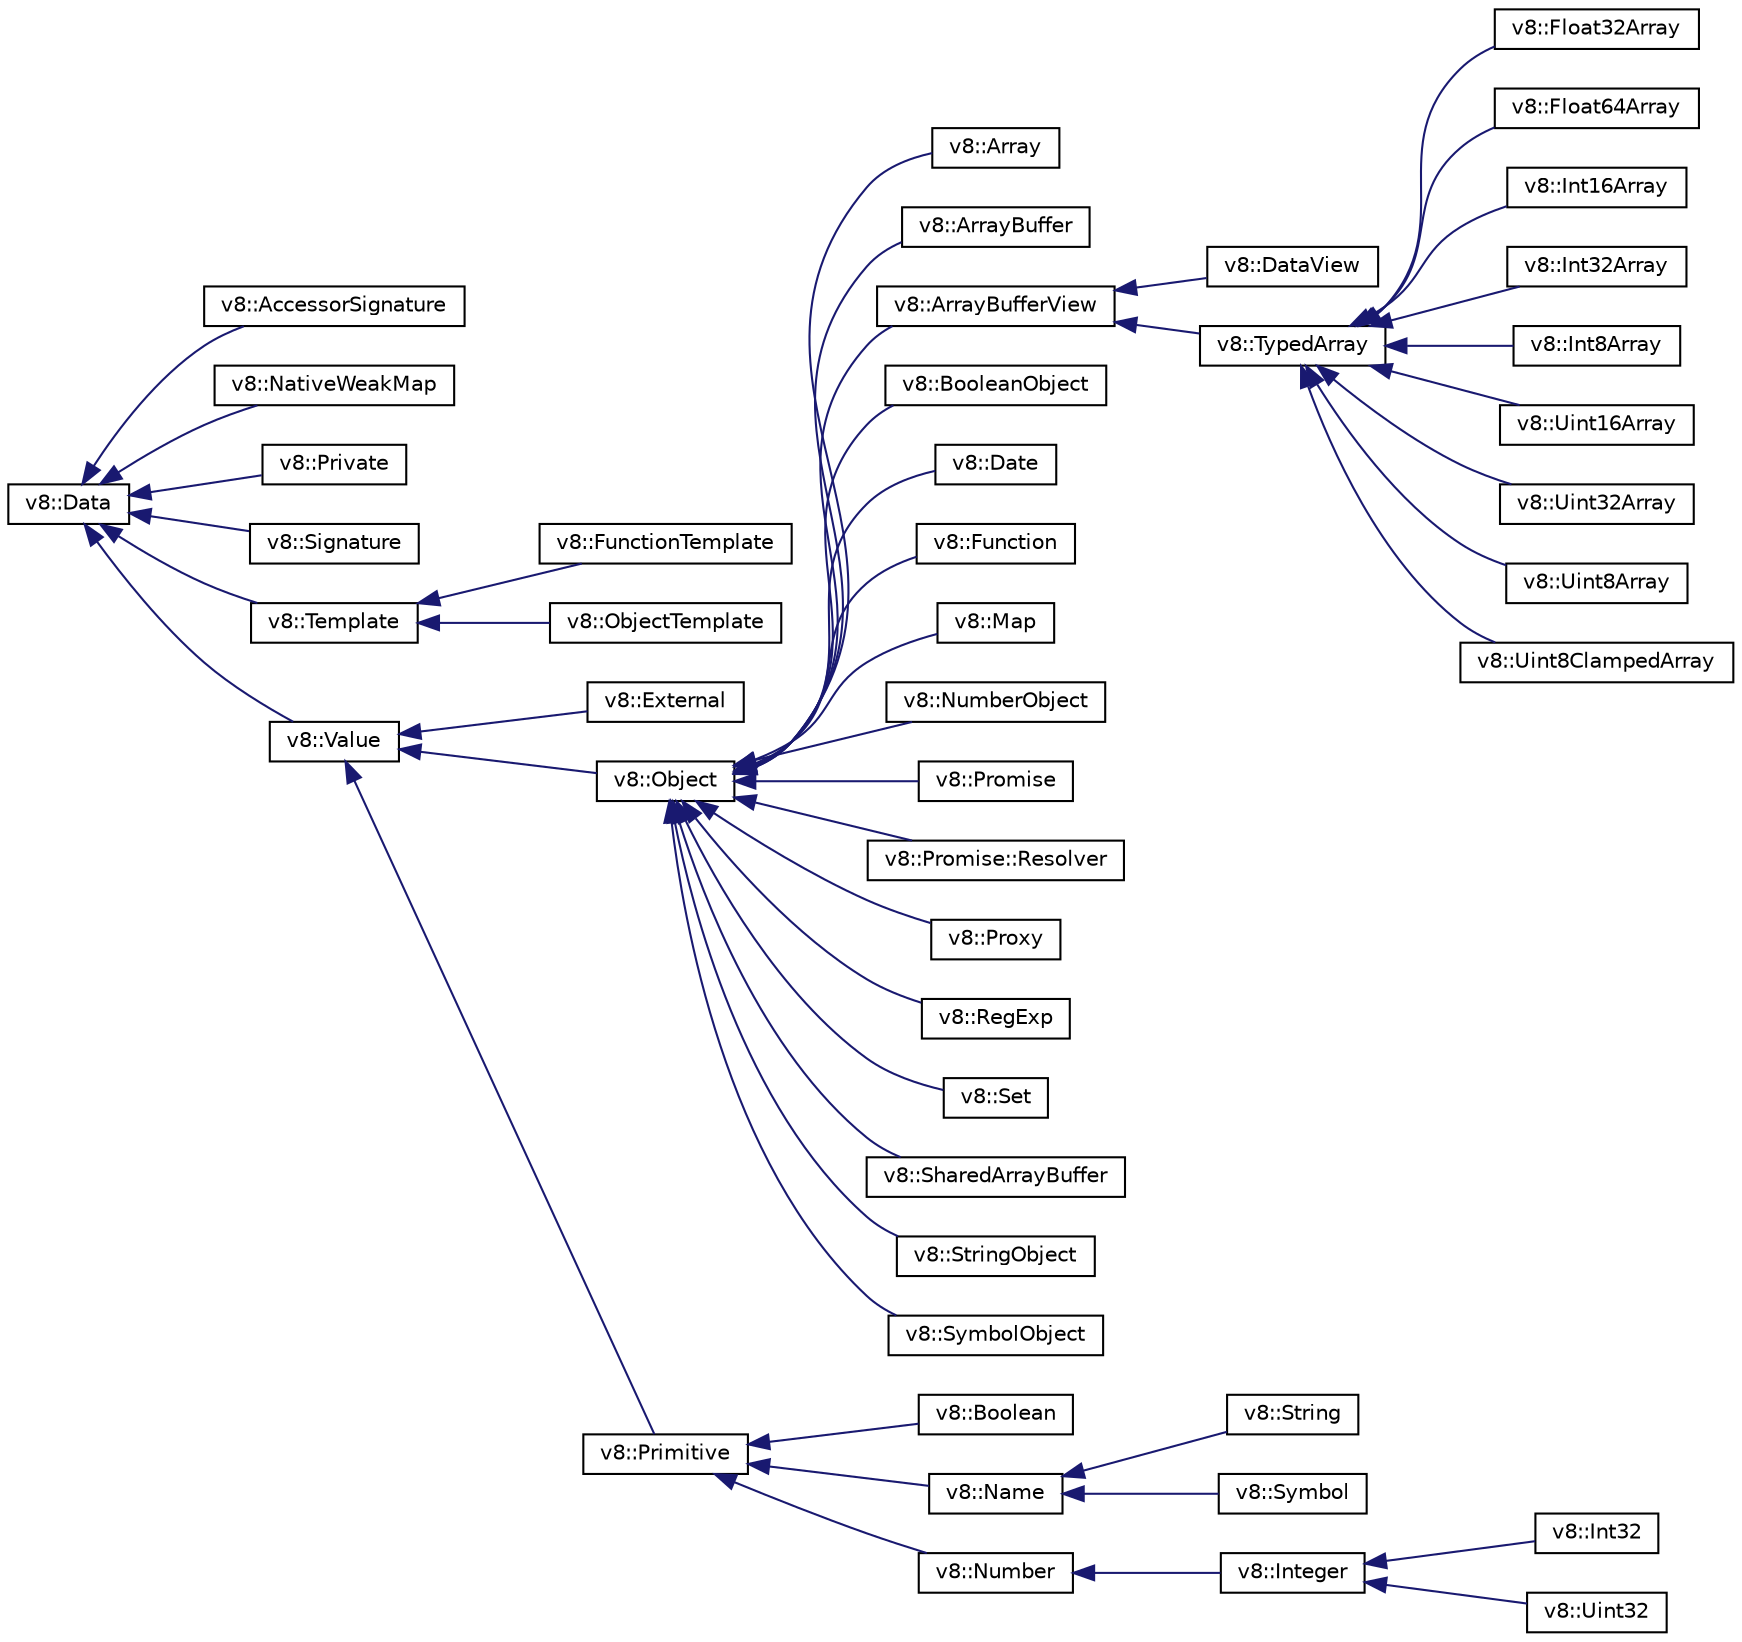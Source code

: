 digraph "Graphical Class Hierarchy"
{
  edge [fontname="Helvetica",fontsize="10",labelfontname="Helvetica",labelfontsize="10"];
  node [fontname="Helvetica",fontsize="10",shape=record];
  rankdir="LR";
  Node1 [label="v8::Data",height=0.2,width=0.4,color="black", fillcolor="white", style="filled",URL="$classv8_1_1Data.html"];
  Node1 -> Node2 [dir="back",color="midnightblue",fontsize="10",style="solid",fontname="Helvetica"];
  Node2 [label="v8::AccessorSignature",height=0.2,width=0.4,color="black", fillcolor="white", style="filled",URL="$classv8_1_1AccessorSignature.html"];
  Node1 -> Node3 [dir="back",color="midnightblue",fontsize="10",style="solid",fontname="Helvetica"];
  Node3 [label="v8::NativeWeakMap",height=0.2,width=0.4,color="black", fillcolor="white", style="filled",URL="$classv8_1_1NativeWeakMap.html"];
  Node1 -> Node4 [dir="back",color="midnightblue",fontsize="10",style="solid",fontname="Helvetica"];
  Node4 [label="v8::Private",height=0.2,width=0.4,color="black", fillcolor="white", style="filled",URL="$classv8_1_1Private.html"];
  Node1 -> Node5 [dir="back",color="midnightblue",fontsize="10",style="solid",fontname="Helvetica"];
  Node5 [label="v8::Signature",height=0.2,width=0.4,color="black", fillcolor="white", style="filled",URL="$classv8_1_1Signature.html"];
  Node1 -> Node6 [dir="back",color="midnightblue",fontsize="10",style="solid",fontname="Helvetica"];
  Node6 [label="v8::Template",height=0.2,width=0.4,color="black", fillcolor="white", style="filled",URL="$classv8_1_1Template.html"];
  Node6 -> Node7 [dir="back",color="midnightblue",fontsize="10",style="solid",fontname="Helvetica"];
  Node7 [label="v8::FunctionTemplate",height=0.2,width=0.4,color="black", fillcolor="white", style="filled",URL="$classv8_1_1FunctionTemplate.html"];
  Node6 -> Node8 [dir="back",color="midnightblue",fontsize="10",style="solid",fontname="Helvetica"];
  Node8 [label="v8::ObjectTemplate",height=0.2,width=0.4,color="black", fillcolor="white", style="filled",URL="$classv8_1_1ObjectTemplate.html"];
  Node1 -> Node9 [dir="back",color="midnightblue",fontsize="10",style="solid",fontname="Helvetica"];
  Node9 [label="v8::Value",height=0.2,width=0.4,color="black", fillcolor="white", style="filled",URL="$classv8_1_1Value.html"];
  Node9 -> Node10 [dir="back",color="midnightblue",fontsize="10",style="solid",fontname="Helvetica"];
  Node10 [label="v8::External",height=0.2,width=0.4,color="black", fillcolor="white", style="filled",URL="$classv8_1_1External.html"];
  Node9 -> Node11 [dir="back",color="midnightblue",fontsize="10",style="solid",fontname="Helvetica"];
  Node11 [label="v8::Object",height=0.2,width=0.4,color="black", fillcolor="white", style="filled",URL="$classv8_1_1Object.html"];
  Node11 -> Node12 [dir="back",color="midnightblue",fontsize="10",style="solid",fontname="Helvetica"];
  Node12 [label="v8::Array",height=0.2,width=0.4,color="black", fillcolor="white", style="filled",URL="$classv8_1_1Array.html"];
  Node11 -> Node13 [dir="back",color="midnightblue",fontsize="10",style="solid",fontname="Helvetica"];
  Node13 [label="v8::ArrayBuffer",height=0.2,width=0.4,color="black", fillcolor="white", style="filled",URL="$classv8_1_1ArrayBuffer.html"];
  Node11 -> Node14 [dir="back",color="midnightblue",fontsize="10",style="solid",fontname="Helvetica"];
  Node14 [label="v8::ArrayBufferView",height=0.2,width=0.4,color="black", fillcolor="white", style="filled",URL="$classv8_1_1ArrayBufferView.html"];
  Node14 -> Node15 [dir="back",color="midnightblue",fontsize="10",style="solid",fontname="Helvetica"];
  Node15 [label="v8::DataView",height=0.2,width=0.4,color="black", fillcolor="white", style="filled",URL="$classv8_1_1DataView.html"];
  Node14 -> Node16 [dir="back",color="midnightblue",fontsize="10",style="solid",fontname="Helvetica"];
  Node16 [label="v8::TypedArray",height=0.2,width=0.4,color="black", fillcolor="white", style="filled",URL="$classv8_1_1TypedArray.html"];
  Node16 -> Node17 [dir="back",color="midnightblue",fontsize="10",style="solid",fontname="Helvetica"];
  Node17 [label="v8::Float32Array",height=0.2,width=0.4,color="black", fillcolor="white", style="filled",URL="$classv8_1_1Float32Array.html"];
  Node16 -> Node18 [dir="back",color="midnightblue",fontsize="10",style="solid",fontname="Helvetica"];
  Node18 [label="v8::Float64Array",height=0.2,width=0.4,color="black", fillcolor="white", style="filled",URL="$classv8_1_1Float64Array.html"];
  Node16 -> Node19 [dir="back",color="midnightblue",fontsize="10",style="solid",fontname="Helvetica"];
  Node19 [label="v8::Int16Array",height=0.2,width=0.4,color="black", fillcolor="white", style="filled",URL="$classv8_1_1Int16Array.html"];
  Node16 -> Node20 [dir="back",color="midnightblue",fontsize="10",style="solid",fontname="Helvetica"];
  Node20 [label="v8::Int32Array",height=0.2,width=0.4,color="black", fillcolor="white", style="filled",URL="$classv8_1_1Int32Array.html"];
  Node16 -> Node21 [dir="back",color="midnightblue",fontsize="10",style="solid",fontname="Helvetica"];
  Node21 [label="v8::Int8Array",height=0.2,width=0.4,color="black", fillcolor="white", style="filled",URL="$classv8_1_1Int8Array.html"];
  Node16 -> Node22 [dir="back",color="midnightblue",fontsize="10",style="solid",fontname="Helvetica"];
  Node22 [label="v8::Uint16Array",height=0.2,width=0.4,color="black", fillcolor="white", style="filled",URL="$classv8_1_1Uint16Array.html"];
  Node16 -> Node23 [dir="back",color="midnightblue",fontsize="10",style="solid",fontname="Helvetica"];
  Node23 [label="v8::Uint32Array",height=0.2,width=0.4,color="black", fillcolor="white", style="filled",URL="$classv8_1_1Uint32Array.html"];
  Node16 -> Node24 [dir="back",color="midnightblue",fontsize="10",style="solid",fontname="Helvetica"];
  Node24 [label="v8::Uint8Array",height=0.2,width=0.4,color="black", fillcolor="white", style="filled",URL="$classv8_1_1Uint8Array.html"];
  Node16 -> Node25 [dir="back",color="midnightblue",fontsize="10",style="solid",fontname="Helvetica"];
  Node25 [label="v8::Uint8ClampedArray",height=0.2,width=0.4,color="black", fillcolor="white", style="filled",URL="$classv8_1_1Uint8ClampedArray.html"];
  Node11 -> Node26 [dir="back",color="midnightblue",fontsize="10",style="solid",fontname="Helvetica"];
  Node26 [label="v8::BooleanObject",height=0.2,width=0.4,color="black", fillcolor="white", style="filled",URL="$classv8_1_1BooleanObject.html"];
  Node11 -> Node27 [dir="back",color="midnightblue",fontsize="10",style="solid",fontname="Helvetica"];
  Node27 [label="v8::Date",height=0.2,width=0.4,color="black", fillcolor="white", style="filled",URL="$classv8_1_1Date.html"];
  Node11 -> Node28 [dir="back",color="midnightblue",fontsize="10",style="solid",fontname="Helvetica"];
  Node28 [label="v8::Function",height=0.2,width=0.4,color="black", fillcolor="white", style="filled",URL="$classv8_1_1Function.html"];
  Node11 -> Node29 [dir="back",color="midnightblue",fontsize="10",style="solid",fontname="Helvetica"];
  Node29 [label="v8::Map",height=0.2,width=0.4,color="black", fillcolor="white", style="filled",URL="$classv8_1_1Map.html"];
  Node11 -> Node30 [dir="back",color="midnightblue",fontsize="10",style="solid",fontname="Helvetica"];
  Node30 [label="v8::NumberObject",height=0.2,width=0.4,color="black", fillcolor="white", style="filled",URL="$classv8_1_1NumberObject.html"];
  Node11 -> Node31 [dir="back",color="midnightblue",fontsize="10",style="solid",fontname="Helvetica"];
  Node31 [label="v8::Promise",height=0.2,width=0.4,color="black", fillcolor="white", style="filled",URL="$classv8_1_1Promise.html"];
  Node11 -> Node32 [dir="back",color="midnightblue",fontsize="10",style="solid",fontname="Helvetica"];
  Node32 [label="v8::Promise::Resolver",height=0.2,width=0.4,color="black", fillcolor="white", style="filled",URL="$classv8_1_1Promise_1_1Resolver.html"];
  Node11 -> Node33 [dir="back",color="midnightblue",fontsize="10",style="solid",fontname="Helvetica"];
  Node33 [label="v8::Proxy",height=0.2,width=0.4,color="black", fillcolor="white", style="filled",URL="$classv8_1_1Proxy.html"];
  Node11 -> Node34 [dir="back",color="midnightblue",fontsize="10",style="solid",fontname="Helvetica"];
  Node34 [label="v8::RegExp",height=0.2,width=0.4,color="black", fillcolor="white", style="filled",URL="$classv8_1_1RegExp.html"];
  Node11 -> Node35 [dir="back",color="midnightblue",fontsize="10",style="solid",fontname="Helvetica"];
  Node35 [label="v8::Set",height=0.2,width=0.4,color="black", fillcolor="white", style="filled",URL="$classv8_1_1Set.html"];
  Node11 -> Node36 [dir="back",color="midnightblue",fontsize="10",style="solid",fontname="Helvetica"];
  Node36 [label="v8::SharedArrayBuffer",height=0.2,width=0.4,color="black", fillcolor="white", style="filled",URL="$classv8_1_1SharedArrayBuffer.html"];
  Node11 -> Node37 [dir="back",color="midnightblue",fontsize="10",style="solid",fontname="Helvetica"];
  Node37 [label="v8::StringObject",height=0.2,width=0.4,color="black", fillcolor="white", style="filled",URL="$classv8_1_1StringObject.html"];
  Node11 -> Node38 [dir="back",color="midnightblue",fontsize="10",style="solid",fontname="Helvetica"];
  Node38 [label="v8::SymbolObject",height=0.2,width=0.4,color="black", fillcolor="white", style="filled",URL="$classv8_1_1SymbolObject.html"];
  Node9 -> Node39 [dir="back",color="midnightblue",fontsize="10",style="solid",fontname="Helvetica"];
  Node39 [label="v8::Primitive",height=0.2,width=0.4,color="black", fillcolor="white", style="filled",URL="$classv8_1_1Primitive.html"];
  Node39 -> Node40 [dir="back",color="midnightblue",fontsize="10",style="solid",fontname="Helvetica"];
  Node40 [label="v8::Boolean",height=0.2,width=0.4,color="black", fillcolor="white", style="filled",URL="$classv8_1_1Boolean.html"];
  Node39 -> Node41 [dir="back",color="midnightblue",fontsize="10",style="solid",fontname="Helvetica"];
  Node41 [label="v8::Name",height=0.2,width=0.4,color="black", fillcolor="white", style="filled",URL="$classv8_1_1Name.html"];
  Node41 -> Node42 [dir="back",color="midnightblue",fontsize="10",style="solid",fontname="Helvetica"];
  Node42 [label="v8::String",height=0.2,width=0.4,color="black", fillcolor="white", style="filled",URL="$classv8_1_1String.html"];
  Node41 -> Node43 [dir="back",color="midnightblue",fontsize="10",style="solid",fontname="Helvetica"];
  Node43 [label="v8::Symbol",height=0.2,width=0.4,color="black", fillcolor="white", style="filled",URL="$classv8_1_1Symbol.html"];
  Node39 -> Node44 [dir="back",color="midnightblue",fontsize="10",style="solid",fontname="Helvetica"];
  Node44 [label="v8::Number",height=0.2,width=0.4,color="black", fillcolor="white", style="filled",URL="$classv8_1_1Number.html"];
  Node44 -> Node45 [dir="back",color="midnightblue",fontsize="10",style="solid",fontname="Helvetica"];
  Node45 [label="v8::Integer",height=0.2,width=0.4,color="black", fillcolor="white", style="filled",URL="$classv8_1_1Integer.html"];
  Node45 -> Node46 [dir="back",color="midnightblue",fontsize="10",style="solid",fontname="Helvetica"];
  Node46 [label="v8::Int32",height=0.2,width=0.4,color="black", fillcolor="white", style="filled",URL="$classv8_1_1Int32.html"];
  Node45 -> Node47 [dir="back",color="midnightblue",fontsize="10",style="solid",fontname="Helvetica"];
  Node47 [label="v8::Uint32",height=0.2,width=0.4,color="black", fillcolor="white", style="filled",URL="$classv8_1_1Uint32.html"];
}
